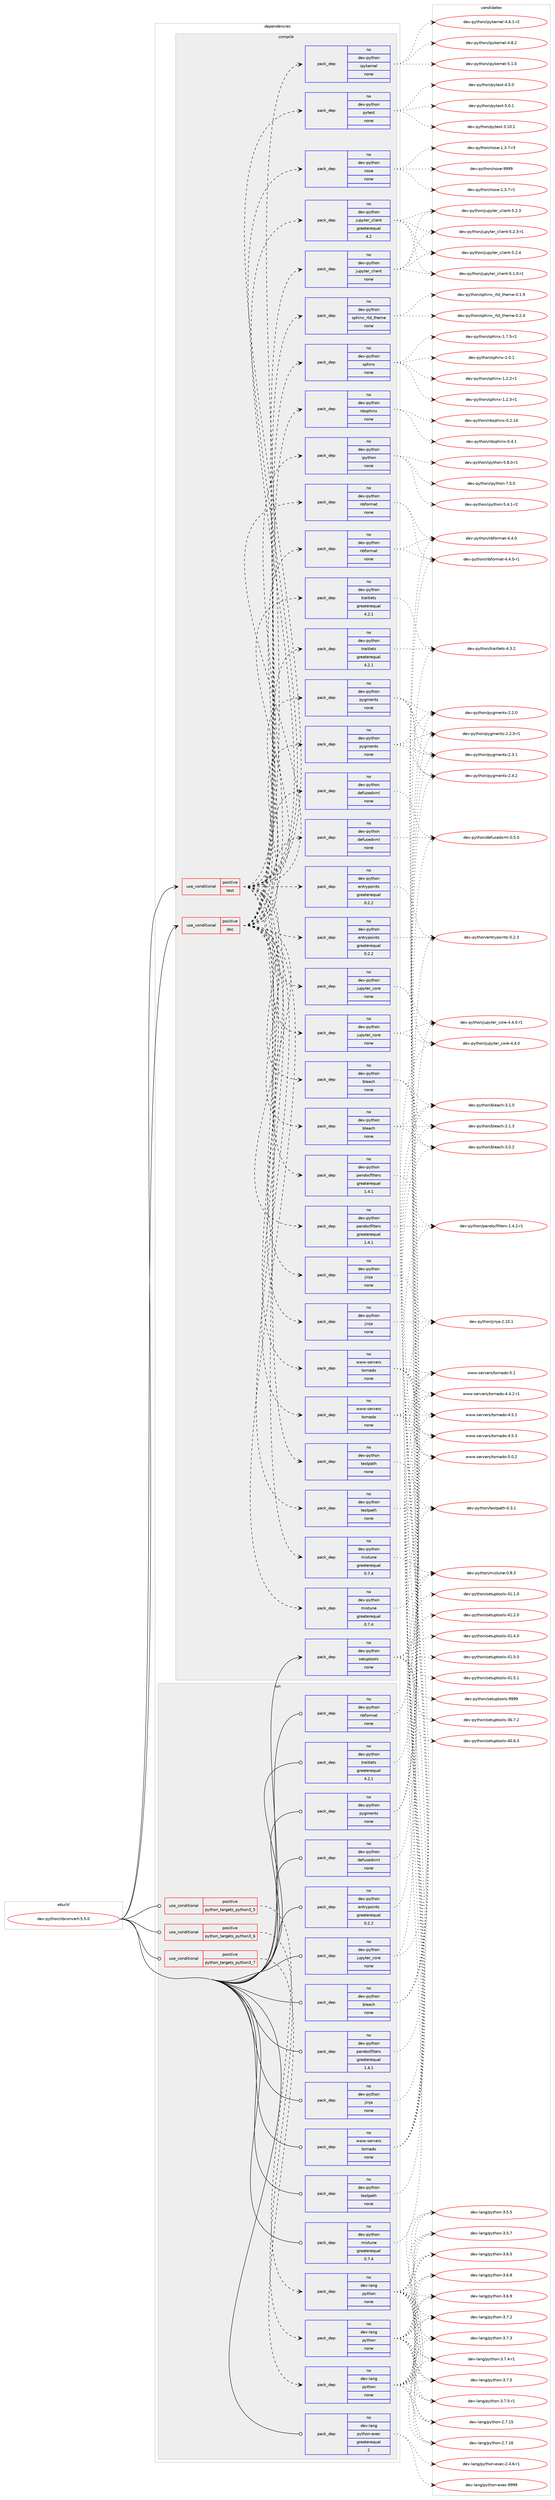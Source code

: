 digraph prolog {

# *************
# Graph options
# *************

newrank=true;
concentrate=true;
compound=true;
graph [rankdir=LR,fontname=Helvetica,fontsize=10,ranksep=1.5];#, ranksep=2.5, nodesep=0.2];
edge  [arrowhead=vee];
node  [fontname=Helvetica,fontsize=10];

# **********
# The ebuild
# **********

subgraph cluster_leftcol {
color=gray;
rank=same;
label=<<i>ebuild</i>>;
id [label="dev-python/nbconvert-5.5.0", color=red, width=4, href="../dev-python/nbconvert-5.5.0.svg"];
}

# ****************
# The dependencies
# ****************

subgraph cluster_midcol {
color=gray;
label=<<i>dependencies</i>>;
subgraph cluster_compile {
fillcolor="#eeeeee";
style=filled;
label=<<i>compile</i>>;
subgraph cond142944 {
dependency615949 [label=<<TABLE BORDER="0" CELLBORDER="1" CELLSPACING="0" CELLPADDING="4"><TR><TD ROWSPAN="3" CELLPADDING="10">use_conditional</TD></TR><TR><TD>positive</TD></TR><TR><TD>doc</TD></TR></TABLE>>, shape=none, color=red];
subgraph pack461200 {
dependency615950 [label=<<TABLE BORDER="0" CELLBORDER="1" CELLSPACING="0" CELLPADDING="4" WIDTH="220"><TR><TD ROWSPAN="6" CELLPADDING="30">pack_dep</TD></TR><TR><TD WIDTH="110">no</TD></TR><TR><TD>dev-python</TD></TR><TR><TD>bleach</TD></TR><TR><TD>none</TD></TR><TR><TD></TD></TR></TABLE>>, shape=none, color=blue];
}
dependency615949:e -> dependency615950:w [weight=20,style="dashed",arrowhead="vee"];
subgraph pack461201 {
dependency615951 [label=<<TABLE BORDER="0" CELLBORDER="1" CELLSPACING="0" CELLPADDING="4" WIDTH="220"><TR><TD ROWSPAN="6" CELLPADDING="30">pack_dep</TD></TR><TR><TD WIDTH="110">no</TD></TR><TR><TD>dev-python</TD></TR><TR><TD>defusedxml</TD></TR><TR><TD>none</TD></TR><TR><TD></TD></TR></TABLE>>, shape=none, color=blue];
}
dependency615949:e -> dependency615951:w [weight=20,style="dashed",arrowhead="vee"];
subgraph pack461202 {
dependency615952 [label=<<TABLE BORDER="0" CELLBORDER="1" CELLSPACING="0" CELLPADDING="4" WIDTH="220"><TR><TD ROWSPAN="6" CELLPADDING="30">pack_dep</TD></TR><TR><TD WIDTH="110">no</TD></TR><TR><TD>dev-python</TD></TR><TR><TD>entrypoints</TD></TR><TR><TD>greaterequal</TD></TR><TR><TD>0.2.2</TD></TR></TABLE>>, shape=none, color=blue];
}
dependency615949:e -> dependency615952:w [weight=20,style="dashed",arrowhead="vee"];
subgraph pack461203 {
dependency615953 [label=<<TABLE BORDER="0" CELLBORDER="1" CELLSPACING="0" CELLPADDING="4" WIDTH="220"><TR><TD ROWSPAN="6" CELLPADDING="30">pack_dep</TD></TR><TR><TD WIDTH="110">no</TD></TR><TR><TD>dev-python</TD></TR><TR><TD>jinja</TD></TR><TR><TD>none</TD></TR><TR><TD></TD></TR></TABLE>>, shape=none, color=blue];
}
dependency615949:e -> dependency615953:w [weight=20,style="dashed",arrowhead="vee"];
subgraph pack461204 {
dependency615954 [label=<<TABLE BORDER="0" CELLBORDER="1" CELLSPACING="0" CELLPADDING="4" WIDTH="220"><TR><TD ROWSPAN="6" CELLPADDING="30">pack_dep</TD></TR><TR><TD WIDTH="110">no</TD></TR><TR><TD>dev-python</TD></TR><TR><TD>jupyter_core</TD></TR><TR><TD>none</TD></TR><TR><TD></TD></TR></TABLE>>, shape=none, color=blue];
}
dependency615949:e -> dependency615954:w [weight=20,style="dashed",arrowhead="vee"];
subgraph pack461205 {
dependency615955 [label=<<TABLE BORDER="0" CELLBORDER="1" CELLSPACING="0" CELLPADDING="4" WIDTH="220"><TR><TD ROWSPAN="6" CELLPADDING="30">pack_dep</TD></TR><TR><TD WIDTH="110">no</TD></TR><TR><TD>dev-python</TD></TR><TR><TD>mistune</TD></TR><TR><TD>greaterequal</TD></TR><TR><TD>0.7.4</TD></TR></TABLE>>, shape=none, color=blue];
}
dependency615949:e -> dependency615955:w [weight=20,style="dashed",arrowhead="vee"];
subgraph pack461206 {
dependency615956 [label=<<TABLE BORDER="0" CELLBORDER="1" CELLSPACING="0" CELLPADDING="4" WIDTH="220"><TR><TD ROWSPAN="6" CELLPADDING="30">pack_dep</TD></TR><TR><TD WIDTH="110">no</TD></TR><TR><TD>dev-python</TD></TR><TR><TD>nbformat</TD></TR><TR><TD>none</TD></TR><TR><TD></TD></TR></TABLE>>, shape=none, color=blue];
}
dependency615949:e -> dependency615956:w [weight=20,style="dashed",arrowhead="vee"];
subgraph pack461207 {
dependency615957 [label=<<TABLE BORDER="0" CELLBORDER="1" CELLSPACING="0" CELLPADDING="4" WIDTH="220"><TR><TD ROWSPAN="6" CELLPADDING="30">pack_dep</TD></TR><TR><TD WIDTH="110">no</TD></TR><TR><TD>dev-python</TD></TR><TR><TD>pandocfilters</TD></TR><TR><TD>greaterequal</TD></TR><TR><TD>1.4.1</TD></TR></TABLE>>, shape=none, color=blue];
}
dependency615949:e -> dependency615957:w [weight=20,style="dashed",arrowhead="vee"];
subgraph pack461208 {
dependency615958 [label=<<TABLE BORDER="0" CELLBORDER="1" CELLSPACING="0" CELLPADDING="4" WIDTH="220"><TR><TD ROWSPAN="6" CELLPADDING="30">pack_dep</TD></TR><TR><TD WIDTH="110">no</TD></TR><TR><TD>dev-python</TD></TR><TR><TD>pygments</TD></TR><TR><TD>none</TD></TR><TR><TD></TD></TR></TABLE>>, shape=none, color=blue];
}
dependency615949:e -> dependency615958:w [weight=20,style="dashed",arrowhead="vee"];
subgraph pack461209 {
dependency615959 [label=<<TABLE BORDER="0" CELLBORDER="1" CELLSPACING="0" CELLPADDING="4" WIDTH="220"><TR><TD ROWSPAN="6" CELLPADDING="30">pack_dep</TD></TR><TR><TD WIDTH="110">no</TD></TR><TR><TD>dev-python</TD></TR><TR><TD>traitlets</TD></TR><TR><TD>greaterequal</TD></TR><TR><TD>4.2.1</TD></TR></TABLE>>, shape=none, color=blue];
}
dependency615949:e -> dependency615959:w [weight=20,style="dashed",arrowhead="vee"];
subgraph pack461210 {
dependency615960 [label=<<TABLE BORDER="0" CELLBORDER="1" CELLSPACING="0" CELLPADDING="4" WIDTH="220"><TR><TD ROWSPAN="6" CELLPADDING="30">pack_dep</TD></TR><TR><TD WIDTH="110">no</TD></TR><TR><TD>dev-python</TD></TR><TR><TD>testpath</TD></TR><TR><TD>none</TD></TR><TR><TD></TD></TR></TABLE>>, shape=none, color=blue];
}
dependency615949:e -> dependency615960:w [weight=20,style="dashed",arrowhead="vee"];
subgraph pack461211 {
dependency615961 [label=<<TABLE BORDER="0" CELLBORDER="1" CELLSPACING="0" CELLPADDING="4" WIDTH="220"><TR><TD ROWSPAN="6" CELLPADDING="30">pack_dep</TD></TR><TR><TD WIDTH="110">no</TD></TR><TR><TD>www-servers</TD></TR><TR><TD>tornado</TD></TR><TR><TD>none</TD></TR><TR><TD></TD></TR></TABLE>>, shape=none, color=blue];
}
dependency615949:e -> dependency615961:w [weight=20,style="dashed",arrowhead="vee"];
subgraph pack461212 {
dependency615962 [label=<<TABLE BORDER="0" CELLBORDER="1" CELLSPACING="0" CELLPADDING="4" WIDTH="220"><TR><TD ROWSPAN="6" CELLPADDING="30">pack_dep</TD></TR><TR><TD WIDTH="110">no</TD></TR><TR><TD>dev-python</TD></TR><TR><TD>ipython</TD></TR><TR><TD>none</TD></TR><TR><TD></TD></TR></TABLE>>, shape=none, color=blue];
}
dependency615949:e -> dependency615962:w [weight=20,style="dashed",arrowhead="vee"];
subgraph pack461213 {
dependency615963 [label=<<TABLE BORDER="0" CELLBORDER="1" CELLSPACING="0" CELLPADDING="4" WIDTH="220"><TR><TD ROWSPAN="6" CELLPADDING="30">pack_dep</TD></TR><TR><TD WIDTH="110">no</TD></TR><TR><TD>dev-python</TD></TR><TR><TD>jupyter_client</TD></TR><TR><TD>none</TD></TR><TR><TD></TD></TR></TABLE>>, shape=none, color=blue];
}
dependency615949:e -> dependency615963:w [weight=20,style="dashed",arrowhead="vee"];
subgraph pack461214 {
dependency615964 [label=<<TABLE BORDER="0" CELLBORDER="1" CELLSPACING="0" CELLPADDING="4" WIDTH="220"><TR><TD ROWSPAN="6" CELLPADDING="30">pack_dep</TD></TR><TR><TD WIDTH="110">no</TD></TR><TR><TD>dev-python</TD></TR><TR><TD>nbsphinx</TD></TR><TR><TD>none</TD></TR><TR><TD></TD></TR></TABLE>>, shape=none, color=blue];
}
dependency615949:e -> dependency615964:w [weight=20,style="dashed",arrowhead="vee"];
subgraph pack461215 {
dependency615965 [label=<<TABLE BORDER="0" CELLBORDER="1" CELLSPACING="0" CELLPADDING="4" WIDTH="220"><TR><TD ROWSPAN="6" CELLPADDING="30">pack_dep</TD></TR><TR><TD WIDTH="110">no</TD></TR><TR><TD>dev-python</TD></TR><TR><TD>sphinx</TD></TR><TR><TD>none</TD></TR><TR><TD></TD></TR></TABLE>>, shape=none, color=blue];
}
dependency615949:e -> dependency615965:w [weight=20,style="dashed",arrowhead="vee"];
subgraph pack461216 {
dependency615966 [label=<<TABLE BORDER="0" CELLBORDER="1" CELLSPACING="0" CELLPADDING="4" WIDTH="220"><TR><TD ROWSPAN="6" CELLPADDING="30">pack_dep</TD></TR><TR><TD WIDTH="110">no</TD></TR><TR><TD>dev-python</TD></TR><TR><TD>sphinx_rtd_theme</TD></TR><TR><TD>none</TD></TR><TR><TD></TD></TR></TABLE>>, shape=none, color=blue];
}
dependency615949:e -> dependency615966:w [weight=20,style="dashed",arrowhead="vee"];
}
id:e -> dependency615949:w [weight=20,style="solid",arrowhead="vee"];
subgraph cond142945 {
dependency615967 [label=<<TABLE BORDER="0" CELLBORDER="1" CELLSPACING="0" CELLPADDING="4"><TR><TD ROWSPAN="3" CELLPADDING="10">use_conditional</TD></TR><TR><TD>positive</TD></TR><TR><TD>test</TD></TR></TABLE>>, shape=none, color=red];
subgraph pack461217 {
dependency615968 [label=<<TABLE BORDER="0" CELLBORDER="1" CELLSPACING="0" CELLPADDING="4" WIDTH="220"><TR><TD ROWSPAN="6" CELLPADDING="30">pack_dep</TD></TR><TR><TD WIDTH="110">no</TD></TR><TR><TD>dev-python</TD></TR><TR><TD>bleach</TD></TR><TR><TD>none</TD></TR><TR><TD></TD></TR></TABLE>>, shape=none, color=blue];
}
dependency615967:e -> dependency615968:w [weight=20,style="dashed",arrowhead="vee"];
subgraph pack461218 {
dependency615969 [label=<<TABLE BORDER="0" CELLBORDER="1" CELLSPACING="0" CELLPADDING="4" WIDTH="220"><TR><TD ROWSPAN="6" CELLPADDING="30">pack_dep</TD></TR><TR><TD WIDTH="110">no</TD></TR><TR><TD>dev-python</TD></TR><TR><TD>defusedxml</TD></TR><TR><TD>none</TD></TR><TR><TD></TD></TR></TABLE>>, shape=none, color=blue];
}
dependency615967:e -> dependency615969:w [weight=20,style="dashed",arrowhead="vee"];
subgraph pack461219 {
dependency615970 [label=<<TABLE BORDER="0" CELLBORDER="1" CELLSPACING="0" CELLPADDING="4" WIDTH="220"><TR><TD ROWSPAN="6" CELLPADDING="30">pack_dep</TD></TR><TR><TD WIDTH="110">no</TD></TR><TR><TD>dev-python</TD></TR><TR><TD>entrypoints</TD></TR><TR><TD>greaterequal</TD></TR><TR><TD>0.2.2</TD></TR></TABLE>>, shape=none, color=blue];
}
dependency615967:e -> dependency615970:w [weight=20,style="dashed",arrowhead="vee"];
subgraph pack461220 {
dependency615971 [label=<<TABLE BORDER="0" CELLBORDER="1" CELLSPACING="0" CELLPADDING="4" WIDTH="220"><TR><TD ROWSPAN="6" CELLPADDING="30">pack_dep</TD></TR><TR><TD WIDTH="110">no</TD></TR><TR><TD>dev-python</TD></TR><TR><TD>jinja</TD></TR><TR><TD>none</TD></TR><TR><TD></TD></TR></TABLE>>, shape=none, color=blue];
}
dependency615967:e -> dependency615971:w [weight=20,style="dashed",arrowhead="vee"];
subgraph pack461221 {
dependency615972 [label=<<TABLE BORDER="0" CELLBORDER="1" CELLSPACING="0" CELLPADDING="4" WIDTH="220"><TR><TD ROWSPAN="6" CELLPADDING="30">pack_dep</TD></TR><TR><TD WIDTH="110">no</TD></TR><TR><TD>dev-python</TD></TR><TR><TD>jupyter_core</TD></TR><TR><TD>none</TD></TR><TR><TD></TD></TR></TABLE>>, shape=none, color=blue];
}
dependency615967:e -> dependency615972:w [weight=20,style="dashed",arrowhead="vee"];
subgraph pack461222 {
dependency615973 [label=<<TABLE BORDER="0" CELLBORDER="1" CELLSPACING="0" CELLPADDING="4" WIDTH="220"><TR><TD ROWSPAN="6" CELLPADDING="30">pack_dep</TD></TR><TR><TD WIDTH="110">no</TD></TR><TR><TD>dev-python</TD></TR><TR><TD>mistune</TD></TR><TR><TD>greaterequal</TD></TR><TR><TD>0.7.4</TD></TR></TABLE>>, shape=none, color=blue];
}
dependency615967:e -> dependency615973:w [weight=20,style="dashed",arrowhead="vee"];
subgraph pack461223 {
dependency615974 [label=<<TABLE BORDER="0" CELLBORDER="1" CELLSPACING="0" CELLPADDING="4" WIDTH="220"><TR><TD ROWSPAN="6" CELLPADDING="30">pack_dep</TD></TR><TR><TD WIDTH="110">no</TD></TR><TR><TD>dev-python</TD></TR><TR><TD>nbformat</TD></TR><TR><TD>none</TD></TR><TR><TD></TD></TR></TABLE>>, shape=none, color=blue];
}
dependency615967:e -> dependency615974:w [weight=20,style="dashed",arrowhead="vee"];
subgraph pack461224 {
dependency615975 [label=<<TABLE BORDER="0" CELLBORDER="1" CELLSPACING="0" CELLPADDING="4" WIDTH="220"><TR><TD ROWSPAN="6" CELLPADDING="30">pack_dep</TD></TR><TR><TD WIDTH="110">no</TD></TR><TR><TD>dev-python</TD></TR><TR><TD>pandocfilters</TD></TR><TR><TD>greaterequal</TD></TR><TR><TD>1.4.1</TD></TR></TABLE>>, shape=none, color=blue];
}
dependency615967:e -> dependency615975:w [weight=20,style="dashed",arrowhead="vee"];
subgraph pack461225 {
dependency615976 [label=<<TABLE BORDER="0" CELLBORDER="1" CELLSPACING="0" CELLPADDING="4" WIDTH="220"><TR><TD ROWSPAN="6" CELLPADDING="30">pack_dep</TD></TR><TR><TD WIDTH="110">no</TD></TR><TR><TD>dev-python</TD></TR><TR><TD>pygments</TD></TR><TR><TD>none</TD></TR><TR><TD></TD></TR></TABLE>>, shape=none, color=blue];
}
dependency615967:e -> dependency615976:w [weight=20,style="dashed",arrowhead="vee"];
subgraph pack461226 {
dependency615977 [label=<<TABLE BORDER="0" CELLBORDER="1" CELLSPACING="0" CELLPADDING="4" WIDTH="220"><TR><TD ROWSPAN="6" CELLPADDING="30">pack_dep</TD></TR><TR><TD WIDTH="110">no</TD></TR><TR><TD>dev-python</TD></TR><TR><TD>traitlets</TD></TR><TR><TD>greaterequal</TD></TR><TR><TD>4.2.1</TD></TR></TABLE>>, shape=none, color=blue];
}
dependency615967:e -> dependency615977:w [weight=20,style="dashed",arrowhead="vee"];
subgraph pack461227 {
dependency615978 [label=<<TABLE BORDER="0" CELLBORDER="1" CELLSPACING="0" CELLPADDING="4" WIDTH="220"><TR><TD ROWSPAN="6" CELLPADDING="30">pack_dep</TD></TR><TR><TD WIDTH="110">no</TD></TR><TR><TD>dev-python</TD></TR><TR><TD>testpath</TD></TR><TR><TD>none</TD></TR><TR><TD></TD></TR></TABLE>>, shape=none, color=blue];
}
dependency615967:e -> dependency615978:w [weight=20,style="dashed",arrowhead="vee"];
subgraph pack461228 {
dependency615979 [label=<<TABLE BORDER="0" CELLBORDER="1" CELLSPACING="0" CELLPADDING="4" WIDTH="220"><TR><TD ROWSPAN="6" CELLPADDING="30">pack_dep</TD></TR><TR><TD WIDTH="110">no</TD></TR><TR><TD>www-servers</TD></TR><TR><TD>tornado</TD></TR><TR><TD>none</TD></TR><TR><TD></TD></TR></TABLE>>, shape=none, color=blue];
}
dependency615967:e -> dependency615979:w [weight=20,style="dashed",arrowhead="vee"];
subgraph pack461229 {
dependency615980 [label=<<TABLE BORDER="0" CELLBORDER="1" CELLSPACING="0" CELLPADDING="4" WIDTH="220"><TR><TD ROWSPAN="6" CELLPADDING="30">pack_dep</TD></TR><TR><TD WIDTH="110">no</TD></TR><TR><TD>dev-python</TD></TR><TR><TD>nose</TD></TR><TR><TD>none</TD></TR><TR><TD></TD></TR></TABLE>>, shape=none, color=blue];
}
dependency615967:e -> dependency615980:w [weight=20,style="dashed",arrowhead="vee"];
subgraph pack461230 {
dependency615981 [label=<<TABLE BORDER="0" CELLBORDER="1" CELLSPACING="0" CELLPADDING="4" WIDTH="220"><TR><TD ROWSPAN="6" CELLPADDING="30">pack_dep</TD></TR><TR><TD WIDTH="110">no</TD></TR><TR><TD>dev-python</TD></TR><TR><TD>pytest</TD></TR><TR><TD>none</TD></TR><TR><TD></TD></TR></TABLE>>, shape=none, color=blue];
}
dependency615967:e -> dependency615981:w [weight=20,style="dashed",arrowhead="vee"];
subgraph pack461231 {
dependency615982 [label=<<TABLE BORDER="0" CELLBORDER="1" CELLSPACING="0" CELLPADDING="4" WIDTH="220"><TR><TD ROWSPAN="6" CELLPADDING="30">pack_dep</TD></TR><TR><TD WIDTH="110">no</TD></TR><TR><TD>dev-python</TD></TR><TR><TD>ipykernel</TD></TR><TR><TD>none</TD></TR><TR><TD></TD></TR></TABLE>>, shape=none, color=blue];
}
dependency615967:e -> dependency615982:w [weight=20,style="dashed",arrowhead="vee"];
subgraph pack461232 {
dependency615983 [label=<<TABLE BORDER="0" CELLBORDER="1" CELLSPACING="0" CELLPADDING="4" WIDTH="220"><TR><TD ROWSPAN="6" CELLPADDING="30">pack_dep</TD></TR><TR><TD WIDTH="110">no</TD></TR><TR><TD>dev-python</TD></TR><TR><TD>jupyter_client</TD></TR><TR><TD>greaterequal</TD></TR><TR><TD>4.2</TD></TR></TABLE>>, shape=none, color=blue];
}
dependency615967:e -> dependency615983:w [weight=20,style="dashed",arrowhead="vee"];
}
id:e -> dependency615967:w [weight=20,style="solid",arrowhead="vee"];
subgraph pack461233 {
dependency615984 [label=<<TABLE BORDER="0" CELLBORDER="1" CELLSPACING="0" CELLPADDING="4" WIDTH="220"><TR><TD ROWSPAN="6" CELLPADDING="30">pack_dep</TD></TR><TR><TD WIDTH="110">no</TD></TR><TR><TD>dev-python</TD></TR><TR><TD>setuptools</TD></TR><TR><TD>none</TD></TR><TR><TD></TD></TR></TABLE>>, shape=none, color=blue];
}
id:e -> dependency615984:w [weight=20,style="solid",arrowhead="vee"];
}
subgraph cluster_compileandrun {
fillcolor="#eeeeee";
style=filled;
label=<<i>compile and run</i>>;
}
subgraph cluster_run {
fillcolor="#eeeeee";
style=filled;
label=<<i>run</i>>;
subgraph cond142946 {
dependency615985 [label=<<TABLE BORDER="0" CELLBORDER="1" CELLSPACING="0" CELLPADDING="4"><TR><TD ROWSPAN="3" CELLPADDING="10">use_conditional</TD></TR><TR><TD>positive</TD></TR><TR><TD>python_targets_python3_5</TD></TR></TABLE>>, shape=none, color=red];
subgraph pack461234 {
dependency615986 [label=<<TABLE BORDER="0" CELLBORDER="1" CELLSPACING="0" CELLPADDING="4" WIDTH="220"><TR><TD ROWSPAN="6" CELLPADDING="30">pack_dep</TD></TR><TR><TD WIDTH="110">no</TD></TR><TR><TD>dev-lang</TD></TR><TR><TD>python</TD></TR><TR><TD>none</TD></TR><TR><TD></TD></TR></TABLE>>, shape=none, color=blue];
}
dependency615985:e -> dependency615986:w [weight=20,style="dashed",arrowhead="vee"];
}
id:e -> dependency615985:w [weight=20,style="solid",arrowhead="odot"];
subgraph cond142947 {
dependency615987 [label=<<TABLE BORDER="0" CELLBORDER="1" CELLSPACING="0" CELLPADDING="4"><TR><TD ROWSPAN="3" CELLPADDING="10">use_conditional</TD></TR><TR><TD>positive</TD></TR><TR><TD>python_targets_python3_6</TD></TR></TABLE>>, shape=none, color=red];
subgraph pack461235 {
dependency615988 [label=<<TABLE BORDER="0" CELLBORDER="1" CELLSPACING="0" CELLPADDING="4" WIDTH="220"><TR><TD ROWSPAN="6" CELLPADDING="30">pack_dep</TD></TR><TR><TD WIDTH="110">no</TD></TR><TR><TD>dev-lang</TD></TR><TR><TD>python</TD></TR><TR><TD>none</TD></TR><TR><TD></TD></TR></TABLE>>, shape=none, color=blue];
}
dependency615987:e -> dependency615988:w [weight=20,style="dashed",arrowhead="vee"];
}
id:e -> dependency615987:w [weight=20,style="solid",arrowhead="odot"];
subgraph cond142948 {
dependency615989 [label=<<TABLE BORDER="0" CELLBORDER="1" CELLSPACING="0" CELLPADDING="4"><TR><TD ROWSPAN="3" CELLPADDING="10">use_conditional</TD></TR><TR><TD>positive</TD></TR><TR><TD>python_targets_python3_7</TD></TR></TABLE>>, shape=none, color=red];
subgraph pack461236 {
dependency615990 [label=<<TABLE BORDER="0" CELLBORDER="1" CELLSPACING="0" CELLPADDING="4" WIDTH="220"><TR><TD ROWSPAN="6" CELLPADDING="30">pack_dep</TD></TR><TR><TD WIDTH="110">no</TD></TR><TR><TD>dev-lang</TD></TR><TR><TD>python</TD></TR><TR><TD>none</TD></TR><TR><TD></TD></TR></TABLE>>, shape=none, color=blue];
}
dependency615989:e -> dependency615990:w [weight=20,style="dashed",arrowhead="vee"];
}
id:e -> dependency615989:w [weight=20,style="solid",arrowhead="odot"];
subgraph pack461237 {
dependency615991 [label=<<TABLE BORDER="0" CELLBORDER="1" CELLSPACING="0" CELLPADDING="4" WIDTH="220"><TR><TD ROWSPAN="6" CELLPADDING="30">pack_dep</TD></TR><TR><TD WIDTH="110">no</TD></TR><TR><TD>dev-lang</TD></TR><TR><TD>python-exec</TD></TR><TR><TD>greaterequal</TD></TR><TR><TD>2</TD></TR></TABLE>>, shape=none, color=blue];
}
id:e -> dependency615991:w [weight=20,style="solid",arrowhead="odot"];
subgraph pack461238 {
dependency615992 [label=<<TABLE BORDER="0" CELLBORDER="1" CELLSPACING="0" CELLPADDING="4" WIDTH="220"><TR><TD ROWSPAN="6" CELLPADDING="30">pack_dep</TD></TR><TR><TD WIDTH="110">no</TD></TR><TR><TD>dev-python</TD></TR><TR><TD>bleach</TD></TR><TR><TD>none</TD></TR><TR><TD></TD></TR></TABLE>>, shape=none, color=blue];
}
id:e -> dependency615992:w [weight=20,style="solid",arrowhead="odot"];
subgraph pack461239 {
dependency615993 [label=<<TABLE BORDER="0" CELLBORDER="1" CELLSPACING="0" CELLPADDING="4" WIDTH="220"><TR><TD ROWSPAN="6" CELLPADDING="30">pack_dep</TD></TR><TR><TD WIDTH="110">no</TD></TR><TR><TD>dev-python</TD></TR><TR><TD>defusedxml</TD></TR><TR><TD>none</TD></TR><TR><TD></TD></TR></TABLE>>, shape=none, color=blue];
}
id:e -> dependency615993:w [weight=20,style="solid",arrowhead="odot"];
subgraph pack461240 {
dependency615994 [label=<<TABLE BORDER="0" CELLBORDER="1" CELLSPACING="0" CELLPADDING="4" WIDTH="220"><TR><TD ROWSPAN="6" CELLPADDING="30">pack_dep</TD></TR><TR><TD WIDTH="110">no</TD></TR><TR><TD>dev-python</TD></TR><TR><TD>entrypoints</TD></TR><TR><TD>greaterequal</TD></TR><TR><TD>0.2.2</TD></TR></TABLE>>, shape=none, color=blue];
}
id:e -> dependency615994:w [weight=20,style="solid",arrowhead="odot"];
subgraph pack461241 {
dependency615995 [label=<<TABLE BORDER="0" CELLBORDER="1" CELLSPACING="0" CELLPADDING="4" WIDTH="220"><TR><TD ROWSPAN="6" CELLPADDING="30">pack_dep</TD></TR><TR><TD WIDTH="110">no</TD></TR><TR><TD>dev-python</TD></TR><TR><TD>jinja</TD></TR><TR><TD>none</TD></TR><TR><TD></TD></TR></TABLE>>, shape=none, color=blue];
}
id:e -> dependency615995:w [weight=20,style="solid",arrowhead="odot"];
subgraph pack461242 {
dependency615996 [label=<<TABLE BORDER="0" CELLBORDER="1" CELLSPACING="0" CELLPADDING="4" WIDTH="220"><TR><TD ROWSPAN="6" CELLPADDING="30">pack_dep</TD></TR><TR><TD WIDTH="110">no</TD></TR><TR><TD>dev-python</TD></TR><TR><TD>jupyter_core</TD></TR><TR><TD>none</TD></TR><TR><TD></TD></TR></TABLE>>, shape=none, color=blue];
}
id:e -> dependency615996:w [weight=20,style="solid",arrowhead="odot"];
subgraph pack461243 {
dependency615997 [label=<<TABLE BORDER="0" CELLBORDER="1" CELLSPACING="0" CELLPADDING="4" WIDTH="220"><TR><TD ROWSPAN="6" CELLPADDING="30">pack_dep</TD></TR><TR><TD WIDTH="110">no</TD></TR><TR><TD>dev-python</TD></TR><TR><TD>mistune</TD></TR><TR><TD>greaterequal</TD></TR><TR><TD>0.7.4</TD></TR></TABLE>>, shape=none, color=blue];
}
id:e -> dependency615997:w [weight=20,style="solid",arrowhead="odot"];
subgraph pack461244 {
dependency615998 [label=<<TABLE BORDER="0" CELLBORDER="1" CELLSPACING="0" CELLPADDING="4" WIDTH="220"><TR><TD ROWSPAN="6" CELLPADDING="30">pack_dep</TD></TR><TR><TD WIDTH="110">no</TD></TR><TR><TD>dev-python</TD></TR><TR><TD>nbformat</TD></TR><TR><TD>none</TD></TR><TR><TD></TD></TR></TABLE>>, shape=none, color=blue];
}
id:e -> dependency615998:w [weight=20,style="solid",arrowhead="odot"];
subgraph pack461245 {
dependency615999 [label=<<TABLE BORDER="0" CELLBORDER="1" CELLSPACING="0" CELLPADDING="4" WIDTH="220"><TR><TD ROWSPAN="6" CELLPADDING="30">pack_dep</TD></TR><TR><TD WIDTH="110">no</TD></TR><TR><TD>dev-python</TD></TR><TR><TD>pandocfilters</TD></TR><TR><TD>greaterequal</TD></TR><TR><TD>1.4.1</TD></TR></TABLE>>, shape=none, color=blue];
}
id:e -> dependency615999:w [weight=20,style="solid",arrowhead="odot"];
subgraph pack461246 {
dependency616000 [label=<<TABLE BORDER="0" CELLBORDER="1" CELLSPACING="0" CELLPADDING="4" WIDTH="220"><TR><TD ROWSPAN="6" CELLPADDING="30">pack_dep</TD></TR><TR><TD WIDTH="110">no</TD></TR><TR><TD>dev-python</TD></TR><TR><TD>pygments</TD></TR><TR><TD>none</TD></TR><TR><TD></TD></TR></TABLE>>, shape=none, color=blue];
}
id:e -> dependency616000:w [weight=20,style="solid",arrowhead="odot"];
subgraph pack461247 {
dependency616001 [label=<<TABLE BORDER="0" CELLBORDER="1" CELLSPACING="0" CELLPADDING="4" WIDTH="220"><TR><TD ROWSPAN="6" CELLPADDING="30">pack_dep</TD></TR><TR><TD WIDTH="110">no</TD></TR><TR><TD>dev-python</TD></TR><TR><TD>testpath</TD></TR><TR><TD>none</TD></TR><TR><TD></TD></TR></TABLE>>, shape=none, color=blue];
}
id:e -> dependency616001:w [weight=20,style="solid",arrowhead="odot"];
subgraph pack461248 {
dependency616002 [label=<<TABLE BORDER="0" CELLBORDER="1" CELLSPACING="0" CELLPADDING="4" WIDTH="220"><TR><TD ROWSPAN="6" CELLPADDING="30">pack_dep</TD></TR><TR><TD WIDTH="110">no</TD></TR><TR><TD>dev-python</TD></TR><TR><TD>traitlets</TD></TR><TR><TD>greaterequal</TD></TR><TR><TD>4.2.1</TD></TR></TABLE>>, shape=none, color=blue];
}
id:e -> dependency616002:w [weight=20,style="solid",arrowhead="odot"];
subgraph pack461249 {
dependency616003 [label=<<TABLE BORDER="0" CELLBORDER="1" CELLSPACING="0" CELLPADDING="4" WIDTH="220"><TR><TD ROWSPAN="6" CELLPADDING="30">pack_dep</TD></TR><TR><TD WIDTH="110">no</TD></TR><TR><TD>www-servers</TD></TR><TR><TD>tornado</TD></TR><TR><TD>none</TD></TR><TR><TD></TD></TR></TABLE>>, shape=none, color=blue];
}
id:e -> dependency616003:w [weight=20,style="solid",arrowhead="odot"];
}
}

# **************
# The candidates
# **************

subgraph cluster_choices {
rank=same;
color=gray;
label=<<i>candidates</i>>;

subgraph choice461200 {
color=black;
nodesep=1;
choice1001011184511212111610411111047981081019799104455046494651 [label="dev-python/bleach-2.1.3", color=red, width=4,href="../dev-python/bleach-2.1.3.svg"];
choice1001011184511212111610411111047981081019799104455146484650 [label="dev-python/bleach-3.0.2", color=red, width=4,href="../dev-python/bleach-3.0.2.svg"];
choice1001011184511212111610411111047981081019799104455146494648 [label="dev-python/bleach-3.1.0", color=red, width=4,href="../dev-python/bleach-3.1.0.svg"];
dependency615950:e -> choice1001011184511212111610411111047981081019799104455046494651:w [style=dotted,weight="100"];
dependency615950:e -> choice1001011184511212111610411111047981081019799104455146484650:w [style=dotted,weight="100"];
dependency615950:e -> choice1001011184511212111610411111047981081019799104455146494648:w [style=dotted,weight="100"];
}
subgraph choice461201 {
color=black;
nodesep=1;
choice1001011184511212111610411111047100101102117115101100120109108454846534648 [label="dev-python/defusedxml-0.5.0", color=red, width=4,href="../dev-python/defusedxml-0.5.0.svg"];
dependency615951:e -> choice1001011184511212111610411111047100101102117115101100120109108454846534648:w [style=dotted,weight="100"];
}
subgraph choice461202 {
color=black;
nodesep=1;
choice1001011184511212111610411111047101110116114121112111105110116115454846504651 [label="dev-python/entrypoints-0.2.3", color=red, width=4,href="../dev-python/entrypoints-0.2.3.svg"];
dependency615952:e -> choice1001011184511212111610411111047101110116114121112111105110116115454846504651:w [style=dotted,weight="100"];
}
subgraph choice461203 {
color=black;
nodesep=1;
choice10010111845112121116104111110471061051101069745504649484649 [label="dev-python/jinja-2.10.1", color=red, width=4,href="../dev-python/jinja-2.10.1.svg"];
dependency615953:e -> choice10010111845112121116104111110471061051101069745504649484649:w [style=dotted,weight="100"];
}
subgraph choice461204 {
color=black;
nodesep=1;
choice10010111845112121116104111110471061171121211161011149599111114101455246524648 [label="dev-python/jupyter_core-4.4.0", color=red, width=4,href="../dev-python/jupyter_core-4.4.0.svg"];
choice100101118451121211161041111104710611711212111610111495991111141014552465246484511449 [label="dev-python/jupyter_core-4.4.0-r1", color=red, width=4,href="../dev-python/jupyter_core-4.4.0-r1.svg"];
dependency615954:e -> choice10010111845112121116104111110471061171121211161011149599111114101455246524648:w [style=dotted,weight="100"];
dependency615954:e -> choice100101118451121211161041111104710611711212111610111495991111141014552465246484511449:w [style=dotted,weight="100"];
}
subgraph choice461205 {
color=black;
nodesep=1;
choice1001011184511212111610411111047109105115116117110101454846564651 [label="dev-python/mistune-0.8.3", color=red, width=4,href="../dev-python/mistune-0.8.3.svg"];
dependency615955:e -> choice1001011184511212111610411111047109105115116117110101454846564651:w [style=dotted,weight="100"];
}
subgraph choice461206 {
color=black;
nodesep=1;
choice10010111845112121116104111110471109810211111410997116455246524648 [label="dev-python/nbformat-4.4.0", color=red, width=4,href="../dev-python/nbformat-4.4.0.svg"];
choice100101118451121211161041111104711098102111114109971164552465246484511449 [label="dev-python/nbformat-4.4.0-r1", color=red, width=4,href="../dev-python/nbformat-4.4.0-r1.svg"];
dependency615956:e -> choice10010111845112121116104111110471109810211111410997116455246524648:w [style=dotted,weight="100"];
dependency615956:e -> choice100101118451121211161041111104711098102111114109971164552465246484511449:w [style=dotted,weight="100"];
}
subgraph choice461207 {
color=black;
nodesep=1;
choice100101118451121211161041111104711297110100111991021051081161011141154549465246504511449 [label="dev-python/pandocfilters-1.4.2-r1", color=red, width=4,href="../dev-python/pandocfilters-1.4.2-r1.svg"];
dependency615957:e -> choice100101118451121211161041111104711297110100111991021051081161011141154549465246504511449:w [style=dotted,weight="100"];
}
subgraph choice461208 {
color=black;
nodesep=1;
choice1001011184511212111610411111047112121103109101110116115455046504648 [label="dev-python/pygments-2.2.0", color=red, width=4,href="../dev-python/pygments-2.2.0.svg"];
choice10010111845112121116104111110471121211031091011101161154550465046484511449 [label="dev-python/pygments-2.2.0-r1", color=red, width=4,href="../dev-python/pygments-2.2.0-r1.svg"];
choice1001011184511212111610411111047112121103109101110116115455046514649 [label="dev-python/pygments-2.3.1", color=red, width=4,href="../dev-python/pygments-2.3.1.svg"];
choice1001011184511212111610411111047112121103109101110116115455046524650 [label="dev-python/pygments-2.4.2", color=red, width=4,href="../dev-python/pygments-2.4.2.svg"];
dependency615958:e -> choice1001011184511212111610411111047112121103109101110116115455046504648:w [style=dotted,weight="100"];
dependency615958:e -> choice10010111845112121116104111110471121211031091011101161154550465046484511449:w [style=dotted,weight="100"];
dependency615958:e -> choice1001011184511212111610411111047112121103109101110116115455046514649:w [style=dotted,weight="100"];
dependency615958:e -> choice1001011184511212111610411111047112121103109101110116115455046524650:w [style=dotted,weight="100"];
}
subgraph choice461209 {
color=black;
nodesep=1;
choice100101118451121211161041111104711611497105116108101116115455246514650 [label="dev-python/traitlets-4.3.2", color=red, width=4,href="../dev-python/traitlets-4.3.2.svg"];
dependency615959:e -> choice100101118451121211161041111104711611497105116108101116115455246514650:w [style=dotted,weight="100"];
}
subgraph choice461210 {
color=black;
nodesep=1;
choice100101118451121211161041111104711610111511611297116104454846514649 [label="dev-python/testpath-0.3.1", color=red, width=4,href="../dev-python/testpath-0.3.1.svg"];
dependency615960:e -> choice100101118451121211161041111104711610111511611297116104454846514649:w [style=dotted,weight="100"];
}
subgraph choice461211 {
color=black;
nodesep=1;
choice1191191194511510111411810111411547116111114110971001114552465246504511449 [label="www-servers/tornado-4.4.2-r1", color=red, width=4,href="../www-servers/tornado-4.4.2-r1.svg"];
choice119119119451151011141181011141154711611111411097100111455246534649 [label="www-servers/tornado-4.5.1", color=red, width=4,href="../www-servers/tornado-4.5.1.svg"];
choice119119119451151011141181011141154711611111411097100111455246534651 [label="www-servers/tornado-4.5.3", color=red, width=4,href="../www-servers/tornado-4.5.3.svg"];
choice119119119451151011141181011141154711611111411097100111455346484650 [label="www-servers/tornado-5.0.2", color=red, width=4,href="../www-servers/tornado-5.0.2.svg"];
choice11911911945115101114118101114115471161111141109710011145534649 [label="www-servers/tornado-5.1", color=red, width=4,href="../www-servers/tornado-5.1.svg"];
dependency615961:e -> choice1191191194511510111411810111411547116111114110971001114552465246504511449:w [style=dotted,weight="100"];
dependency615961:e -> choice119119119451151011141181011141154711611111411097100111455246534649:w [style=dotted,weight="100"];
dependency615961:e -> choice119119119451151011141181011141154711611111411097100111455246534651:w [style=dotted,weight="100"];
dependency615961:e -> choice119119119451151011141181011141154711611111411097100111455346484650:w [style=dotted,weight="100"];
dependency615961:e -> choice11911911945115101114118101114115471161111141109710011145534649:w [style=dotted,weight="100"];
}
subgraph choice461212 {
color=black;
nodesep=1;
choice10010111845112121116104111110471051121211161041111104553465246494511450 [label="dev-python/ipython-5.4.1-r2", color=red, width=4,href="../dev-python/ipython-5.4.1-r2.svg"];
choice10010111845112121116104111110471051121211161041111104553465646484511449 [label="dev-python/ipython-5.8.0-r1", color=red, width=4,href="../dev-python/ipython-5.8.0-r1.svg"];
choice1001011184511212111610411111047105112121116104111110455546534648 [label="dev-python/ipython-7.5.0", color=red, width=4,href="../dev-python/ipython-7.5.0.svg"];
dependency615962:e -> choice10010111845112121116104111110471051121211161041111104553465246494511450:w [style=dotted,weight="100"];
dependency615962:e -> choice10010111845112121116104111110471051121211161041111104553465646484511449:w [style=dotted,weight="100"];
dependency615962:e -> choice1001011184511212111610411111047105112121116104111110455546534648:w [style=dotted,weight="100"];
}
subgraph choice461213 {
color=black;
nodesep=1;
choice100101118451121211161041111104710611711212111610111495991081051011101164553464946484511449 [label="dev-python/jupyter_client-5.1.0-r1", color=red, width=4,href="../dev-python/jupyter_client-5.1.0-r1.svg"];
choice10010111845112121116104111110471061171121211161011149599108105101110116455346504651 [label="dev-python/jupyter_client-5.2.3", color=red, width=4,href="../dev-python/jupyter_client-5.2.3.svg"];
choice100101118451121211161041111104710611711212111610111495991081051011101164553465046514511449 [label="dev-python/jupyter_client-5.2.3-r1", color=red, width=4,href="../dev-python/jupyter_client-5.2.3-r1.svg"];
choice10010111845112121116104111110471061171121211161011149599108105101110116455346504652 [label="dev-python/jupyter_client-5.2.4", color=red, width=4,href="../dev-python/jupyter_client-5.2.4.svg"];
dependency615963:e -> choice100101118451121211161041111104710611711212111610111495991081051011101164553464946484511449:w [style=dotted,weight="100"];
dependency615963:e -> choice10010111845112121116104111110471061171121211161011149599108105101110116455346504651:w [style=dotted,weight="100"];
dependency615963:e -> choice100101118451121211161041111104710611711212111610111495991081051011101164553465046514511449:w [style=dotted,weight="100"];
dependency615963:e -> choice10010111845112121116104111110471061171121211161011149599108105101110116455346504652:w [style=dotted,weight="100"];
}
subgraph choice461214 {
color=black;
nodesep=1;
choice10010111845112121116104111110471109811511210410511012045484650464952 [label="dev-python/nbsphinx-0.2.14", color=red, width=4,href="../dev-python/nbsphinx-0.2.14.svg"];
choice100101118451121211161041111104711098115112104105110120454846524649 [label="dev-python/nbsphinx-0.4.1", color=red, width=4,href="../dev-python/nbsphinx-0.4.1.svg"];
dependency615964:e -> choice10010111845112121116104111110471109811511210410511012045484650464952:w [style=dotted,weight="100"];
dependency615964:e -> choice100101118451121211161041111104711098115112104105110120454846524649:w [style=dotted,weight="100"];
}
subgraph choice461215 {
color=black;
nodesep=1;
choice10010111845112121116104111110471151121041051101204549465046504511449 [label="dev-python/sphinx-1.2.2-r1", color=red, width=4,href="../dev-python/sphinx-1.2.2-r1.svg"];
choice10010111845112121116104111110471151121041051101204549465046514511449 [label="dev-python/sphinx-1.2.3-r1", color=red, width=4,href="../dev-python/sphinx-1.2.3-r1.svg"];
choice10010111845112121116104111110471151121041051101204549465546534511449 [label="dev-python/sphinx-1.7.5-r1", color=red, width=4,href="../dev-python/sphinx-1.7.5-r1.svg"];
choice1001011184511212111610411111047115112104105110120455046484649 [label="dev-python/sphinx-2.0.1", color=red, width=4,href="../dev-python/sphinx-2.0.1.svg"];
dependency615965:e -> choice10010111845112121116104111110471151121041051101204549465046504511449:w [style=dotted,weight="100"];
dependency615965:e -> choice10010111845112121116104111110471151121041051101204549465046514511449:w [style=dotted,weight="100"];
dependency615965:e -> choice10010111845112121116104111110471151121041051101204549465546534511449:w [style=dotted,weight="100"];
dependency615965:e -> choice1001011184511212111610411111047115112104105110120455046484649:w [style=dotted,weight="100"];
}
subgraph choice461216 {
color=black;
nodesep=1;
choice10010111845112121116104111110471151121041051101209511411610095116104101109101454846494657 [label="dev-python/sphinx_rtd_theme-0.1.9", color=red, width=4,href="../dev-python/sphinx_rtd_theme-0.1.9.svg"];
choice10010111845112121116104111110471151121041051101209511411610095116104101109101454846504652 [label="dev-python/sphinx_rtd_theme-0.2.4", color=red, width=4,href="../dev-python/sphinx_rtd_theme-0.2.4.svg"];
dependency615966:e -> choice10010111845112121116104111110471151121041051101209511411610095116104101109101454846494657:w [style=dotted,weight="100"];
dependency615966:e -> choice10010111845112121116104111110471151121041051101209511411610095116104101109101454846504652:w [style=dotted,weight="100"];
}
subgraph choice461217 {
color=black;
nodesep=1;
choice1001011184511212111610411111047981081019799104455046494651 [label="dev-python/bleach-2.1.3", color=red, width=4,href="../dev-python/bleach-2.1.3.svg"];
choice1001011184511212111610411111047981081019799104455146484650 [label="dev-python/bleach-3.0.2", color=red, width=4,href="../dev-python/bleach-3.0.2.svg"];
choice1001011184511212111610411111047981081019799104455146494648 [label="dev-python/bleach-3.1.0", color=red, width=4,href="../dev-python/bleach-3.1.0.svg"];
dependency615968:e -> choice1001011184511212111610411111047981081019799104455046494651:w [style=dotted,weight="100"];
dependency615968:e -> choice1001011184511212111610411111047981081019799104455146484650:w [style=dotted,weight="100"];
dependency615968:e -> choice1001011184511212111610411111047981081019799104455146494648:w [style=dotted,weight="100"];
}
subgraph choice461218 {
color=black;
nodesep=1;
choice1001011184511212111610411111047100101102117115101100120109108454846534648 [label="dev-python/defusedxml-0.5.0", color=red, width=4,href="../dev-python/defusedxml-0.5.0.svg"];
dependency615969:e -> choice1001011184511212111610411111047100101102117115101100120109108454846534648:w [style=dotted,weight="100"];
}
subgraph choice461219 {
color=black;
nodesep=1;
choice1001011184511212111610411111047101110116114121112111105110116115454846504651 [label="dev-python/entrypoints-0.2.3", color=red, width=4,href="../dev-python/entrypoints-0.2.3.svg"];
dependency615970:e -> choice1001011184511212111610411111047101110116114121112111105110116115454846504651:w [style=dotted,weight="100"];
}
subgraph choice461220 {
color=black;
nodesep=1;
choice10010111845112121116104111110471061051101069745504649484649 [label="dev-python/jinja-2.10.1", color=red, width=4,href="../dev-python/jinja-2.10.1.svg"];
dependency615971:e -> choice10010111845112121116104111110471061051101069745504649484649:w [style=dotted,weight="100"];
}
subgraph choice461221 {
color=black;
nodesep=1;
choice10010111845112121116104111110471061171121211161011149599111114101455246524648 [label="dev-python/jupyter_core-4.4.0", color=red, width=4,href="../dev-python/jupyter_core-4.4.0.svg"];
choice100101118451121211161041111104710611711212111610111495991111141014552465246484511449 [label="dev-python/jupyter_core-4.4.0-r1", color=red, width=4,href="../dev-python/jupyter_core-4.4.0-r1.svg"];
dependency615972:e -> choice10010111845112121116104111110471061171121211161011149599111114101455246524648:w [style=dotted,weight="100"];
dependency615972:e -> choice100101118451121211161041111104710611711212111610111495991111141014552465246484511449:w [style=dotted,weight="100"];
}
subgraph choice461222 {
color=black;
nodesep=1;
choice1001011184511212111610411111047109105115116117110101454846564651 [label="dev-python/mistune-0.8.3", color=red, width=4,href="../dev-python/mistune-0.8.3.svg"];
dependency615973:e -> choice1001011184511212111610411111047109105115116117110101454846564651:w [style=dotted,weight="100"];
}
subgraph choice461223 {
color=black;
nodesep=1;
choice10010111845112121116104111110471109810211111410997116455246524648 [label="dev-python/nbformat-4.4.0", color=red, width=4,href="../dev-python/nbformat-4.4.0.svg"];
choice100101118451121211161041111104711098102111114109971164552465246484511449 [label="dev-python/nbformat-4.4.0-r1", color=red, width=4,href="../dev-python/nbformat-4.4.0-r1.svg"];
dependency615974:e -> choice10010111845112121116104111110471109810211111410997116455246524648:w [style=dotted,weight="100"];
dependency615974:e -> choice100101118451121211161041111104711098102111114109971164552465246484511449:w [style=dotted,weight="100"];
}
subgraph choice461224 {
color=black;
nodesep=1;
choice100101118451121211161041111104711297110100111991021051081161011141154549465246504511449 [label="dev-python/pandocfilters-1.4.2-r1", color=red, width=4,href="../dev-python/pandocfilters-1.4.2-r1.svg"];
dependency615975:e -> choice100101118451121211161041111104711297110100111991021051081161011141154549465246504511449:w [style=dotted,weight="100"];
}
subgraph choice461225 {
color=black;
nodesep=1;
choice1001011184511212111610411111047112121103109101110116115455046504648 [label="dev-python/pygments-2.2.0", color=red, width=4,href="../dev-python/pygments-2.2.0.svg"];
choice10010111845112121116104111110471121211031091011101161154550465046484511449 [label="dev-python/pygments-2.2.0-r1", color=red, width=4,href="../dev-python/pygments-2.2.0-r1.svg"];
choice1001011184511212111610411111047112121103109101110116115455046514649 [label="dev-python/pygments-2.3.1", color=red, width=4,href="../dev-python/pygments-2.3.1.svg"];
choice1001011184511212111610411111047112121103109101110116115455046524650 [label="dev-python/pygments-2.4.2", color=red, width=4,href="../dev-python/pygments-2.4.2.svg"];
dependency615976:e -> choice1001011184511212111610411111047112121103109101110116115455046504648:w [style=dotted,weight="100"];
dependency615976:e -> choice10010111845112121116104111110471121211031091011101161154550465046484511449:w [style=dotted,weight="100"];
dependency615976:e -> choice1001011184511212111610411111047112121103109101110116115455046514649:w [style=dotted,weight="100"];
dependency615976:e -> choice1001011184511212111610411111047112121103109101110116115455046524650:w [style=dotted,weight="100"];
}
subgraph choice461226 {
color=black;
nodesep=1;
choice100101118451121211161041111104711611497105116108101116115455246514650 [label="dev-python/traitlets-4.3.2", color=red, width=4,href="../dev-python/traitlets-4.3.2.svg"];
dependency615977:e -> choice100101118451121211161041111104711611497105116108101116115455246514650:w [style=dotted,weight="100"];
}
subgraph choice461227 {
color=black;
nodesep=1;
choice100101118451121211161041111104711610111511611297116104454846514649 [label="dev-python/testpath-0.3.1", color=red, width=4,href="../dev-python/testpath-0.3.1.svg"];
dependency615978:e -> choice100101118451121211161041111104711610111511611297116104454846514649:w [style=dotted,weight="100"];
}
subgraph choice461228 {
color=black;
nodesep=1;
choice1191191194511510111411810111411547116111114110971001114552465246504511449 [label="www-servers/tornado-4.4.2-r1", color=red, width=4,href="../www-servers/tornado-4.4.2-r1.svg"];
choice119119119451151011141181011141154711611111411097100111455246534649 [label="www-servers/tornado-4.5.1", color=red, width=4,href="../www-servers/tornado-4.5.1.svg"];
choice119119119451151011141181011141154711611111411097100111455246534651 [label="www-servers/tornado-4.5.3", color=red, width=4,href="../www-servers/tornado-4.5.3.svg"];
choice119119119451151011141181011141154711611111411097100111455346484650 [label="www-servers/tornado-5.0.2", color=red, width=4,href="../www-servers/tornado-5.0.2.svg"];
choice11911911945115101114118101114115471161111141109710011145534649 [label="www-servers/tornado-5.1", color=red, width=4,href="../www-servers/tornado-5.1.svg"];
dependency615979:e -> choice1191191194511510111411810111411547116111114110971001114552465246504511449:w [style=dotted,weight="100"];
dependency615979:e -> choice119119119451151011141181011141154711611111411097100111455246534649:w [style=dotted,weight="100"];
dependency615979:e -> choice119119119451151011141181011141154711611111411097100111455246534651:w [style=dotted,weight="100"];
dependency615979:e -> choice119119119451151011141181011141154711611111411097100111455346484650:w [style=dotted,weight="100"];
dependency615979:e -> choice11911911945115101114118101114115471161111141109710011145534649:w [style=dotted,weight="100"];
}
subgraph choice461229 {
color=black;
nodesep=1;
choice10010111845112121116104111110471101111151014549465146554511449 [label="dev-python/nose-1.3.7-r1", color=red, width=4,href="../dev-python/nose-1.3.7-r1.svg"];
choice10010111845112121116104111110471101111151014549465146554511451 [label="dev-python/nose-1.3.7-r3", color=red, width=4,href="../dev-python/nose-1.3.7-r3.svg"];
choice10010111845112121116104111110471101111151014557575757 [label="dev-python/nose-9999", color=red, width=4,href="../dev-python/nose-9999.svg"];
dependency615980:e -> choice10010111845112121116104111110471101111151014549465146554511449:w [style=dotted,weight="100"];
dependency615980:e -> choice10010111845112121116104111110471101111151014549465146554511451:w [style=dotted,weight="100"];
dependency615980:e -> choice10010111845112121116104111110471101111151014557575757:w [style=dotted,weight="100"];
}
subgraph choice461230 {
color=black;
nodesep=1;
choice100101118451121211161041111104711212111610111511645514649484649 [label="dev-python/pytest-3.10.1", color=red, width=4,href="../dev-python/pytest-3.10.1.svg"];
choice1001011184511212111610411111047112121116101115116455246534648 [label="dev-python/pytest-4.5.0", color=red, width=4,href="../dev-python/pytest-4.5.0.svg"];
choice1001011184511212111610411111047112121116101115116455346484649 [label="dev-python/pytest-5.0.1", color=red, width=4,href="../dev-python/pytest-5.0.1.svg"];
dependency615981:e -> choice100101118451121211161041111104711212111610111511645514649484649:w [style=dotted,weight="100"];
dependency615981:e -> choice1001011184511212111610411111047112121116101115116455246534648:w [style=dotted,weight="100"];
dependency615981:e -> choice1001011184511212111610411111047112121116101115116455346484649:w [style=dotted,weight="100"];
}
subgraph choice461231 {
color=black;
nodesep=1;
choice10010111845112121116104111110471051121211071011141101011084552465446494511450 [label="dev-python/ipykernel-4.6.1-r2", color=red, width=4,href="../dev-python/ipykernel-4.6.1-r2.svg"];
choice1001011184511212111610411111047105112121107101114110101108455246564650 [label="dev-python/ipykernel-4.8.2", color=red, width=4,href="../dev-python/ipykernel-4.8.2.svg"];
choice1001011184511212111610411111047105112121107101114110101108455346494648 [label="dev-python/ipykernel-5.1.0", color=red, width=4,href="../dev-python/ipykernel-5.1.0.svg"];
dependency615982:e -> choice10010111845112121116104111110471051121211071011141101011084552465446494511450:w [style=dotted,weight="100"];
dependency615982:e -> choice1001011184511212111610411111047105112121107101114110101108455246564650:w [style=dotted,weight="100"];
dependency615982:e -> choice1001011184511212111610411111047105112121107101114110101108455346494648:w [style=dotted,weight="100"];
}
subgraph choice461232 {
color=black;
nodesep=1;
choice100101118451121211161041111104710611711212111610111495991081051011101164553464946484511449 [label="dev-python/jupyter_client-5.1.0-r1", color=red, width=4,href="../dev-python/jupyter_client-5.1.0-r1.svg"];
choice10010111845112121116104111110471061171121211161011149599108105101110116455346504651 [label="dev-python/jupyter_client-5.2.3", color=red, width=4,href="../dev-python/jupyter_client-5.2.3.svg"];
choice100101118451121211161041111104710611711212111610111495991081051011101164553465046514511449 [label="dev-python/jupyter_client-5.2.3-r1", color=red, width=4,href="../dev-python/jupyter_client-5.2.3-r1.svg"];
choice10010111845112121116104111110471061171121211161011149599108105101110116455346504652 [label="dev-python/jupyter_client-5.2.4", color=red, width=4,href="../dev-python/jupyter_client-5.2.4.svg"];
dependency615983:e -> choice100101118451121211161041111104710611711212111610111495991081051011101164553464946484511449:w [style=dotted,weight="100"];
dependency615983:e -> choice10010111845112121116104111110471061171121211161011149599108105101110116455346504651:w [style=dotted,weight="100"];
dependency615983:e -> choice100101118451121211161041111104710611711212111610111495991081051011101164553465046514511449:w [style=dotted,weight="100"];
dependency615983:e -> choice10010111845112121116104111110471061171121211161011149599108105101110116455346504652:w [style=dotted,weight="100"];
}
subgraph choice461233 {
color=black;
nodesep=1;
choice100101118451121211161041111104711510111611711211611111110811545515446554650 [label="dev-python/setuptools-36.7.2", color=red, width=4,href="../dev-python/setuptools-36.7.2.svg"];
choice100101118451121211161041111104711510111611711211611111110811545524846544651 [label="dev-python/setuptools-40.6.3", color=red, width=4,href="../dev-python/setuptools-40.6.3.svg"];
choice100101118451121211161041111104711510111611711211611111110811545524946494648 [label="dev-python/setuptools-41.1.0", color=red, width=4,href="../dev-python/setuptools-41.1.0.svg"];
choice100101118451121211161041111104711510111611711211611111110811545524946504648 [label="dev-python/setuptools-41.2.0", color=red, width=4,href="../dev-python/setuptools-41.2.0.svg"];
choice100101118451121211161041111104711510111611711211611111110811545524946524648 [label="dev-python/setuptools-41.4.0", color=red, width=4,href="../dev-python/setuptools-41.4.0.svg"];
choice100101118451121211161041111104711510111611711211611111110811545524946534648 [label="dev-python/setuptools-41.5.0", color=red, width=4,href="../dev-python/setuptools-41.5.0.svg"];
choice100101118451121211161041111104711510111611711211611111110811545524946534649 [label="dev-python/setuptools-41.5.1", color=red, width=4,href="../dev-python/setuptools-41.5.1.svg"];
choice10010111845112121116104111110471151011161171121161111111081154557575757 [label="dev-python/setuptools-9999", color=red, width=4,href="../dev-python/setuptools-9999.svg"];
dependency615984:e -> choice100101118451121211161041111104711510111611711211611111110811545515446554650:w [style=dotted,weight="100"];
dependency615984:e -> choice100101118451121211161041111104711510111611711211611111110811545524846544651:w [style=dotted,weight="100"];
dependency615984:e -> choice100101118451121211161041111104711510111611711211611111110811545524946494648:w [style=dotted,weight="100"];
dependency615984:e -> choice100101118451121211161041111104711510111611711211611111110811545524946504648:w [style=dotted,weight="100"];
dependency615984:e -> choice100101118451121211161041111104711510111611711211611111110811545524946524648:w [style=dotted,weight="100"];
dependency615984:e -> choice100101118451121211161041111104711510111611711211611111110811545524946534648:w [style=dotted,weight="100"];
dependency615984:e -> choice100101118451121211161041111104711510111611711211611111110811545524946534649:w [style=dotted,weight="100"];
dependency615984:e -> choice10010111845112121116104111110471151011161171121161111111081154557575757:w [style=dotted,weight="100"];
}
subgraph choice461234 {
color=black;
nodesep=1;
choice10010111845108971101034711212111610411111045504655464953 [label="dev-lang/python-2.7.15", color=red, width=4,href="../dev-lang/python-2.7.15.svg"];
choice10010111845108971101034711212111610411111045504655464954 [label="dev-lang/python-2.7.16", color=red, width=4,href="../dev-lang/python-2.7.16.svg"];
choice100101118451089711010347112121116104111110455146534653 [label="dev-lang/python-3.5.5", color=red, width=4,href="../dev-lang/python-3.5.5.svg"];
choice100101118451089711010347112121116104111110455146534655 [label="dev-lang/python-3.5.7", color=red, width=4,href="../dev-lang/python-3.5.7.svg"];
choice100101118451089711010347112121116104111110455146544653 [label="dev-lang/python-3.6.5", color=red, width=4,href="../dev-lang/python-3.6.5.svg"];
choice100101118451089711010347112121116104111110455146544656 [label="dev-lang/python-3.6.8", color=red, width=4,href="../dev-lang/python-3.6.8.svg"];
choice100101118451089711010347112121116104111110455146544657 [label="dev-lang/python-3.6.9", color=red, width=4,href="../dev-lang/python-3.6.9.svg"];
choice100101118451089711010347112121116104111110455146554650 [label="dev-lang/python-3.7.2", color=red, width=4,href="../dev-lang/python-3.7.2.svg"];
choice100101118451089711010347112121116104111110455146554651 [label="dev-lang/python-3.7.3", color=red, width=4,href="../dev-lang/python-3.7.3.svg"];
choice1001011184510897110103471121211161041111104551465546524511449 [label="dev-lang/python-3.7.4-r1", color=red, width=4,href="../dev-lang/python-3.7.4-r1.svg"];
choice100101118451089711010347112121116104111110455146554653 [label="dev-lang/python-3.7.5", color=red, width=4,href="../dev-lang/python-3.7.5.svg"];
choice1001011184510897110103471121211161041111104551465546534511449 [label="dev-lang/python-3.7.5-r1", color=red, width=4,href="../dev-lang/python-3.7.5-r1.svg"];
dependency615986:e -> choice10010111845108971101034711212111610411111045504655464953:w [style=dotted,weight="100"];
dependency615986:e -> choice10010111845108971101034711212111610411111045504655464954:w [style=dotted,weight="100"];
dependency615986:e -> choice100101118451089711010347112121116104111110455146534653:w [style=dotted,weight="100"];
dependency615986:e -> choice100101118451089711010347112121116104111110455146534655:w [style=dotted,weight="100"];
dependency615986:e -> choice100101118451089711010347112121116104111110455146544653:w [style=dotted,weight="100"];
dependency615986:e -> choice100101118451089711010347112121116104111110455146544656:w [style=dotted,weight="100"];
dependency615986:e -> choice100101118451089711010347112121116104111110455146544657:w [style=dotted,weight="100"];
dependency615986:e -> choice100101118451089711010347112121116104111110455146554650:w [style=dotted,weight="100"];
dependency615986:e -> choice100101118451089711010347112121116104111110455146554651:w [style=dotted,weight="100"];
dependency615986:e -> choice1001011184510897110103471121211161041111104551465546524511449:w [style=dotted,weight="100"];
dependency615986:e -> choice100101118451089711010347112121116104111110455146554653:w [style=dotted,weight="100"];
dependency615986:e -> choice1001011184510897110103471121211161041111104551465546534511449:w [style=dotted,weight="100"];
}
subgraph choice461235 {
color=black;
nodesep=1;
choice10010111845108971101034711212111610411111045504655464953 [label="dev-lang/python-2.7.15", color=red, width=4,href="../dev-lang/python-2.7.15.svg"];
choice10010111845108971101034711212111610411111045504655464954 [label="dev-lang/python-2.7.16", color=red, width=4,href="../dev-lang/python-2.7.16.svg"];
choice100101118451089711010347112121116104111110455146534653 [label="dev-lang/python-3.5.5", color=red, width=4,href="../dev-lang/python-3.5.5.svg"];
choice100101118451089711010347112121116104111110455146534655 [label="dev-lang/python-3.5.7", color=red, width=4,href="../dev-lang/python-3.5.7.svg"];
choice100101118451089711010347112121116104111110455146544653 [label="dev-lang/python-3.6.5", color=red, width=4,href="../dev-lang/python-3.6.5.svg"];
choice100101118451089711010347112121116104111110455146544656 [label="dev-lang/python-3.6.8", color=red, width=4,href="../dev-lang/python-3.6.8.svg"];
choice100101118451089711010347112121116104111110455146544657 [label="dev-lang/python-3.6.9", color=red, width=4,href="../dev-lang/python-3.6.9.svg"];
choice100101118451089711010347112121116104111110455146554650 [label="dev-lang/python-3.7.2", color=red, width=4,href="../dev-lang/python-3.7.2.svg"];
choice100101118451089711010347112121116104111110455146554651 [label="dev-lang/python-3.7.3", color=red, width=4,href="../dev-lang/python-3.7.3.svg"];
choice1001011184510897110103471121211161041111104551465546524511449 [label="dev-lang/python-3.7.4-r1", color=red, width=4,href="../dev-lang/python-3.7.4-r1.svg"];
choice100101118451089711010347112121116104111110455146554653 [label="dev-lang/python-3.7.5", color=red, width=4,href="../dev-lang/python-3.7.5.svg"];
choice1001011184510897110103471121211161041111104551465546534511449 [label="dev-lang/python-3.7.5-r1", color=red, width=4,href="../dev-lang/python-3.7.5-r1.svg"];
dependency615988:e -> choice10010111845108971101034711212111610411111045504655464953:w [style=dotted,weight="100"];
dependency615988:e -> choice10010111845108971101034711212111610411111045504655464954:w [style=dotted,weight="100"];
dependency615988:e -> choice100101118451089711010347112121116104111110455146534653:w [style=dotted,weight="100"];
dependency615988:e -> choice100101118451089711010347112121116104111110455146534655:w [style=dotted,weight="100"];
dependency615988:e -> choice100101118451089711010347112121116104111110455146544653:w [style=dotted,weight="100"];
dependency615988:e -> choice100101118451089711010347112121116104111110455146544656:w [style=dotted,weight="100"];
dependency615988:e -> choice100101118451089711010347112121116104111110455146544657:w [style=dotted,weight="100"];
dependency615988:e -> choice100101118451089711010347112121116104111110455146554650:w [style=dotted,weight="100"];
dependency615988:e -> choice100101118451089711010347112121116104111110455146554651:w [style=dotted,weight="100"];
dependency615988:e -> choice1001011184510897110103471121211161041111104551465546524511449:w [style=dotted,weight="100"];
dependency615988:e -> choice100101118451089711010347112121116104111110455146554653:w [style=dotted,weight="100"];
dependency615988:e -> choice1001011184510897110103471121211161041111104551465546534511449:w [style=dotted,weight="100"];
}
subgraph choice461236 {
color=black;
nodesep=1;
choice10010111845108971101034711212111610411111045504655464953 [label="dev-lang/python-2.7.15", color=red, width=4,href="../dev-lang/python-2.7.15.svg"];
choice10010111845108971101034711212111610411111045504655464954 [label="dev-lang/python-2.7.16", color=red, width=4,href="../dev-lang/python-2.7.16.svg"];
choice100101118451089711010347112121116104111110455146534653 [label="dev-lang/python-3.5.5", color=red, width=4,href="../dev-lang/python-3.5.5.svg"];
choice100101118451089711010347112121116104111110455146534655 [label="dev-lang/python-3.5.7", color=red, width=4,href="../dev-lang/python-3.5.7.svg"];
choice100101118451089711010347112121116104111110455146544653 [label="dev-lang/python-3.6.5", color=red, width=4,href="../dev-lang/python-3.6.5.svg"];
choice100101118451089711010347112121116104111110455146544656 [label="dev-lang/python-3.6.8", color=red, width=4,href="../dev-lang/python-3.6.8.svg"];
choice100101118451089711010347112121116104111110455146544657 [label="dev-lang/python-3.6.9", color=red, width=4,href="../dev-lang/python-3.6.9.svg"];
choice100101118451089711010347112121116104111110455146554650 [label="dev-lang/python-3.7.2", color=red, width=4,href="../dev-lang/python-3.7.2.svg"];
choice100101118451089711010347112121116104111110455146554651 [label="dev-lang/python-3.7.3", color=red, width=4,href="../dev-lang/python-3.7.3.svg"];
choice1001011184510897110103471121211161041111104551465546524511449 [label="dev-lang/python-3.7.4-r1", color=red, width=4,href="../dev-lang/python-3.7.4-r1.svg"];
choice100101118451089711010347112121116104111110455146554653 [label="dev-lang/python-3.7.5", color=red, width=4,href="../dev-lang/python-3.7.5.svg"];
choice1001011184510897110103471121211161041111104551465546534511449 [label="dev-lang/python-3.7.5-r1", color=red, width=4,href="../dev-lang/python-3.7.5-r1.svg"];
dependency615990:e -> choice10010111845108971101034711212111610411111045504655464953:w [style=dotted,weight="100"];
dependency615990:e -> choice10010111845108971101034711212111610411111045504655464954:w [style=dotted,weight="100"];
dependency615990:e -> choice100101118451089711010347112121116104111110455146534653:w [style=dotted,weight="100"];
dependency615990:e -> choice100101118451089711010347112121116104111110455146534655:w [style=dotted,weight="100"];
dependency615990:e -> choice100101118451089711010347112121116104111110455146544653:w [style=dotted,weight="100"];
dependency615990:e -> choice100101118451089711010347112121116104111110455146544656:w [style=dotted,weight="100"];
dependency615990:e -> choice100101118451089711010347112121116104111110455146544657:w [style=dotted,weight="100"];
dependency615990:e -> choice100101118451089711010347112121116104111110455146554650:w [style=dotted,weight="100"];
dependency615990:e -> choice100101118451089711010347112121116104111110455146554651:w [style=dotted,weight="100"];
dependency615990:e -> choice1001011184510897110103471121211161041111104551465546524511449:w [style=dotted,weight="100"];
dependency615990:e -> choice100101118451089711010347112121116104111110455146554653:w [style=dotted,weight="100"];
dependency615990:e -> choice1001011184510897110103471121211161041111104551465546534511449:w [style=dotted,weight="100"];
}
subgraph choice461237 {
color=black;
nodesep=1;
choice10010111845108971101034711212111610411111045101120101994550465246544511449 [label="dev-lang/python-exec-2.4.6-r1", color=red, width=4,href="../dev-lang/python-exec-2.4.6-r1.svg"];
choice10010111845108971101034711212111610411111045101120101994557575757 [label="dev-lang/python-exec-9999", color=red, width=4,href="../dev-lang/python-exec-9999.svg"];
dependency615991:e -> choice10010111845108971101034711212111610411111045101120101994550465246544511449:w [style=dotted,weight="100"];
dependency615991:e -> choice10010111845108971101034711212111610411111045101120101994557575757:w [style=dotted,weight="100"];
}
subgraph choice461238 {
color=black;
nodesep=1;
choice1001011184511212111610411111047981081019799104455046494651 [label="dev-python/bleach-2.1.3", color=red, width=4,href="../dev-python/bleach-2.1.3.svg"];
choice1001011184511212111610411111047981081019799104455146484650 [label="dev-python/bleach-3.0.2", color=red, width=4,href="../dev-python/bleach-3.0.2.svg"];
choice1001011184511212111610411111047981081019799104455146494648 [label="dev-python/bleach-3.1.0", color=red, width=4,href="../dev-python/bleach-3.1.0.svg"];
dependency615992:e -> choice1001011184511212111610411111047981081019799104455046494651:w [style=dotted,weight="100"];
dependency615992:e -> choice1001011184511212111610411111047981081019799104455146484650:w [style=dotted,weight="100"];
dependency615992:e -> choice1001011184511212111610411111047981081019799104455146494648:w [style=dotted,weight="100"];
}
subgraph choice461239 {
color=black;
nodesep=1;
choice1001011184511212111610411111047100101102117115101100120109108454846534648 [label="dev-python/defusedxml-0.5.0", color=red, width=4,href="../dev-python/defusedxml-0.5.0.svg"];
dependency615993:e -> choice1001011184511212111610411111047100101102117115101100120109108454846534648:w [style=dotted,weight="100"];
}
subgraph choice461240 {
color=black;
nodesep=1;
choice1001011184511212111610411111047101110116114121112111105110116115454846504651 [label="dev-python/entrypoints-0.2.3", color=red, width=4,href="../dev-python/entrypoints-0.2.3.svg"];
dependency615994:e -> choice1001011184511212111610411111047101110116114121112111105110116115454846504651:w [style=dotted,weight="100"];
}
subgraph choice461241 {
color=black;
nodesep=1;
choice10010111845112121116104111110471061051101069745504649484649 [label="dev-python/jinja-2.10.1", color=red, width=4,href="../dev-python/jinja-2.10.1.svg"];
dependency615995:e -> choice10010111845112121116104111110471061051101069745504649484649:w [style=dotted,weight="100"];
}
subgraph choice461242 {
color=black;
nodesep=1;
choice10010111845112121116104111110471061171121211161011149599111114101455246524648 [label="dev-python/jupyter_core-4.4.0", color=red, width=4,href="../dev-python/jupyter_core-4.4.0.svg"];
choice100101118451121211161041111104710611711212111610111495991111141014552465246484511449 [label="dev-python/jupyter_core-4.4.0-r1", color=red, width=4,href="../dev-python/jupyter_core-4.4.0-r1.svg"];
dependency615996:e -> choice10010111845112121116104111110471061171121211161011149599111114101455246524648:w [style=dotted,weight="100"];
dependency615996:e -> choice100101118451121211161041111104710611711212111610111495991111141014552465246484511449:w [style=dotted,weight="100"];
}
subgraph choice461243 {
color=black;
nodesep=1;
choice1001011184511212111610411111047109105115116117110101454846564651 [label="dev-python/mistune-0.8.3", color=red, width=4,href="../dev-python/mistune-0.8.3.svg"];
dependency615997:e -> choice1001011184511212111610411111047109105115116117110101454846564651:w [style=dotted,weight="100"];
}
subgraph choice461244 {
color=black;
nodesep=1;
choice10010111845112121116104111110471109810211111410997116455246524648 [label="dev-python/nbformat-4.4.0", color=red, width=4,href="../dev-python/nbformat-4.4.0.svg"];
choice100101118451121211161041111104711098102111114109971164552465246484511449 [label="dev-python/nbformat-4.4.0-r1", color=red, width=4,href="../dev-python/nbformat-4.4.0-r1.svg"];
dependency615998:e -> choice10010111845112121116104111110471109810211111410997116455246524648:w [style=dotted,weight="100"];
dependency615998:e -> choice100101118451121211161041111104711098102111114109971164552465246484511449:w [style=dotted,weight="100"];
}
subgraph choice461245 {
color=black;
nodesep=1;
choice100101118451121211161041111104711297110100111991021051081161011141154549465246504511449 [label="dev-python/pandocfilters-1.4.2-r1", color=red, width=4,href="../dev-python/pandocfilters-1.4.2-r1.svg"];
dependency615999:e -> choice100101118451121211161041111104711297110100111991021051081161011141154549465246504511449:w [style=dotted,weight="100"];
}
subgraph choice461246 {
color=black;
nodesep=1;
choice1001011184511212111610411111047112121103109101110116115455046504648 [label="dev-python/pygments-2.2.0", color=red, width=4,href="../dev-python/pygments-2.2.0.svg"];
choice10010111845112121116104111110471121211031091011101161154550465046484511449 [label="dev-python/pygments-2.2.0-r1", color=red, width=4,href="../dev-python/pygments-2.2.0-r1.svg"];
choice1001011184511212111610411111047112121103109101110116115455046514649 [label="dev-python/pygments-2.3.1", color=red, width=4,href="../dev-python/pygments-2.3.1.svg"];
choice1001011184511212111610411111047112121103109101110116115455046524650 [label="dev-python/pygments-2.4.2", color=red, width=4,href="../dev-python/pygments-2.4.2.svg"];
dependency616000:e -> choice1001011184511212111610411111047112121103109101110116115455046504648:w [style=dotted,weight="100"];
dependency616000:e -> choice10010111845112121116104111110471121211031091011101161154550465046484511449:w [style=dotted,weight="100"];
dependency616000:e -> choice1001011184511212111610411111047112121103109101110116115455046514649:w [style=dotted,weight="100"];
dependency616000:e -> choice1001011184511212111610411111047112121103109101110116115455046524650:w [style=dotted,weight="100"];
}
subgraph choice461247 {
color=black;
nodesep=1;
choice100101118451121211161041111104711610111511611297116104454846514649 [label="dev-python/testpath-0.3.1", color=red, width=4,href="../dev-python/testpath-0.3.1.svg"];
dependency616001:e -> choice100101118451121211161041111104711610111511611297116104454846514649:w [style=dotted,weight="100"];
}
subgraph choice461248 {
color=black;
nodesep=1;
choice100101118451121211161041111104711611497105116108101116115455246514650 [label="dev-python/traitlets-4.3.2", color=red, width=4,href="../dev-python/traitlets-4.3.2.svg"];
dependency616002:e -> choice100101118451121211161041111104711611497105116108101116115455246514650:w [style=dotted,weight="100"];
}
subgraph choice461249 {
color=black;
nodesep=1;
choice1191191194511510111411810111411547116111114110971001114552465246504511449 [label="www-servers/tornado-4.4.2-r1", color=red, width=4,href="../www-servers/tornado-4.4.2-r1.svg"];
choice119119119451151011141181011141154711611111411097100111455246534649 [label="www-servers/tornado-4.5.1", color=red, width=4,href="../www-servers/tornado-4.5.1.svg"];
choice119119119451151011141181011141154711611111411097100111455246534651 [label="www-servers/tornado-4.5.3", color=red, width=4,href="../www-servers/tornado-4.5.3.svg"];
choice119119119451151011141181011141154711611111411097100111455346484650 [label="www-servers/tornado-5.0.2", color=red, width=4,href="../www-servers/tornado-5.0.2.svg"];
choice11911911945115101114118101114115471161111141109710011145534649 [label="www-servers/tornado-5.1", color=red, width=4,href="../www-servers/tornado-5.1.svg"];
dependency616003:e -> choice1191191194511510111411810111411547116111114110971001114552465246504511449:w [style=dotted,weight="100"];
dependency616003:e -> choice119119119451151011141181011141154711611111411097100111455246534649:w [style=dotted,weight="100"];
dependency616003:e -> choice119119119451151011141181011141154711611111411097100111455246534651:w [style=dotted,weight="100"];
dependency616003:e -> choice119119119451151011141181011141154711611111411097100111455346484650:w [style=dotted,weight="100"];
dependency616003:e -> choice11911911945115101114118101114115471161111141109710011145534649:w [style=dotted,weight="100"];
}
}

}
